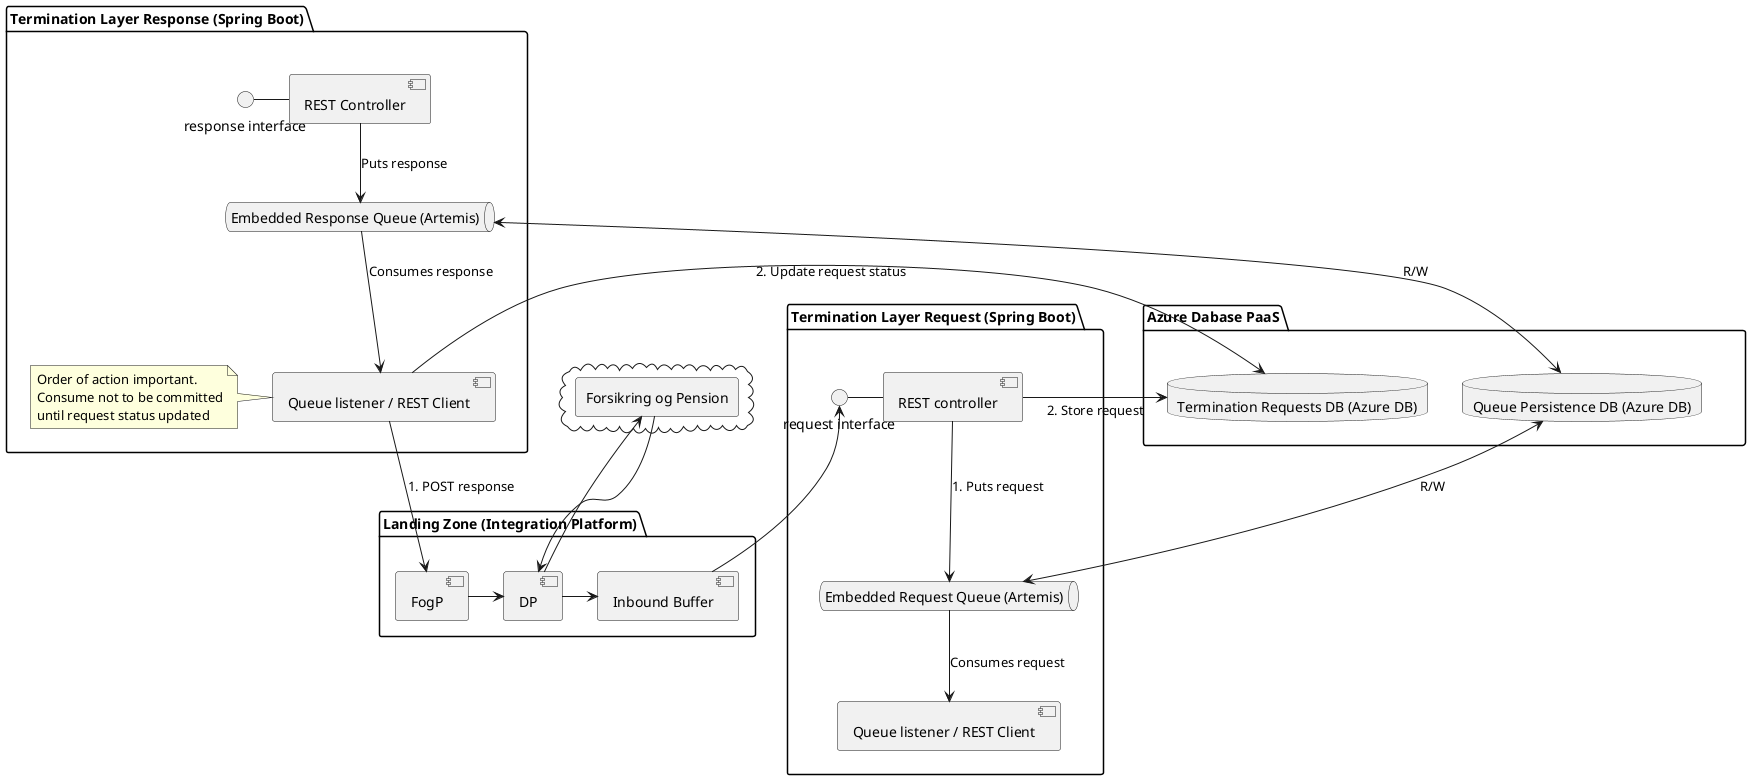 @startuml

package TLresp as "Termination Layer Response (Spring Boot)" {
    interface i1 as "response interface"
    component rc1 as "REST Controller"
    queue q1 as "Embedded Response Queue (Artemis)"
    component l1 as "Queue listener / REST Client"
    note left of l1
        Order of action important.
        Consume not to be committed
        until request status updated
    end note

    i1 - rc1
    rc1 --> q1 : Puts response
    q1 --> l1 : Consumes response
}

package TLreq as "Termination Layer Request (Spring Boot)" {
    component l2 as "Queue listener / REST Client"
    queue q2 as "Embedded Request Queue (Artemis)"
    interface i2 as "request interface"
    component rc2 as "REST controller"
    

    rc2 - i2
    rc2 --> q2 : 1. Puts request
    q2 --> l2 : Consumes request
}

package azure as "Azure Dabase PaaS" {
    database db1 as "Termination Requests DB (Azure DB)"
    database db2 as "Queue Persistence DB (Azure DB)"
}

rc2 -> db1 : 2. Store request
db1 <- l1 : 2. Update request status


package lz as "Landing Zone (Integration Platform)" {
    component fogp as "FogP"
    component dp as "DP"
    component ibq as "Inbound Buffer"

    fogp -> dp
    dp -> ibq
}

ibq -> i2

l1 --> fogp : 1. POST response

cloud {
    rectangle "Forsikring og Pension"
}


dp --> "Forsikring og Pension"
"Forsikring og Pension" --> dp

TLresp -[hidden]- azure
azure -[hidden]- TLreq

q1 <-> db2 : R/W
q2 <-> db2 : R/W

@enduml